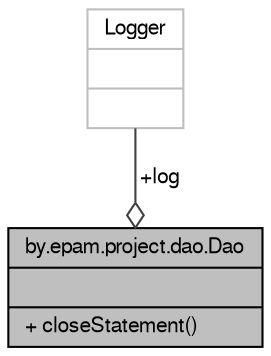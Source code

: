 digraph "by.epam.project.dao.Dao"
{
  bgcolor="transparent";
  edge [fontname="FreeSans",fontsize="10",labelfontname="FreeSans",labelfontsize="10"];
  node [fontname="FreeSans",fontsize="10",shape=record];
  Node1 [label="{by.epam.project.dao.Dao\n||+ closeStatement()\l}",height=0.2,width=0.4,color="black", fillcolor="grey75", style="filled", fontcolor="black"];
  Node2 -> Node1 [color="grey25",fontsize="10",style="solid",label=" +log" ,arrowhead="odiamond",fontname="FreeSans"];
  Node2 [label="{Logger\n||}",height=0.2,width=0.4,color="grey75"];
}
